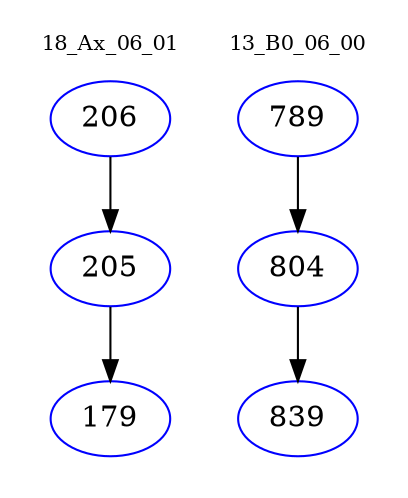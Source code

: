 digraph{
subgraph cluster_0 {
color = white
label = "18_Ax_06_01";
fontsize=10;
T0_206 [label="206", color="blue"]
T0_206 -> T0_205 [color="black"]
T0_205 [label="205", color="blue"]
T0_205 -> T0_179 [color="black"]
T0_179 [label="179", color="blue"]
}
subgraph cluster_1 {
color = white
label = "13_B0_06_00";
fontsize=10;
T1_789 [label="789", color="blue"]
T1_789 -> T1_804 [color="black"]
T1_804 [label="804", color="blue"]
T1_804 -> T1_839 [color="black"]
T1_839 [label="839", color="blue"]
}
}
